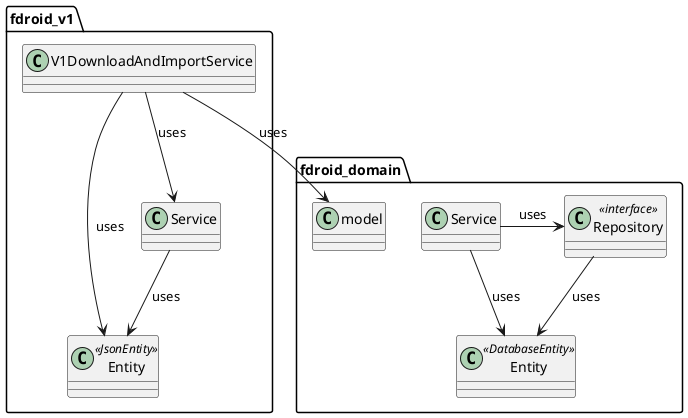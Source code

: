 @startuml
class fdroid_v1.V1DownloadAndImportService

class fdroid_v1.Entity <<JsonEntity>>
class fdroid_v1.Service

fdroid_v1.Service --> fdroid_v1.Entity : uses

fdroid_v1.V1DownloadAndImportService --> fdroid_v1.Service : uses
fdroid_v1.V1DownloadAndImportService --> fdroid_v1.Entity : uses

fdroid_v1.V1DownloadAndImportService --> fdroid_domain.model : uses

class fdroid_domain.Repository <<interface>>
class fdroid_domain.Entity <<DatabaseEntity>>
class fdroid_domain.Service

fdroid_domain.Service --> fdroid_domain.Entity : uses
fdroid_domain.Service -> fdroid_domain.Repository : uses
fdroid_domain.Repository --> fdroid_domain.Entity : uses
@enduml
